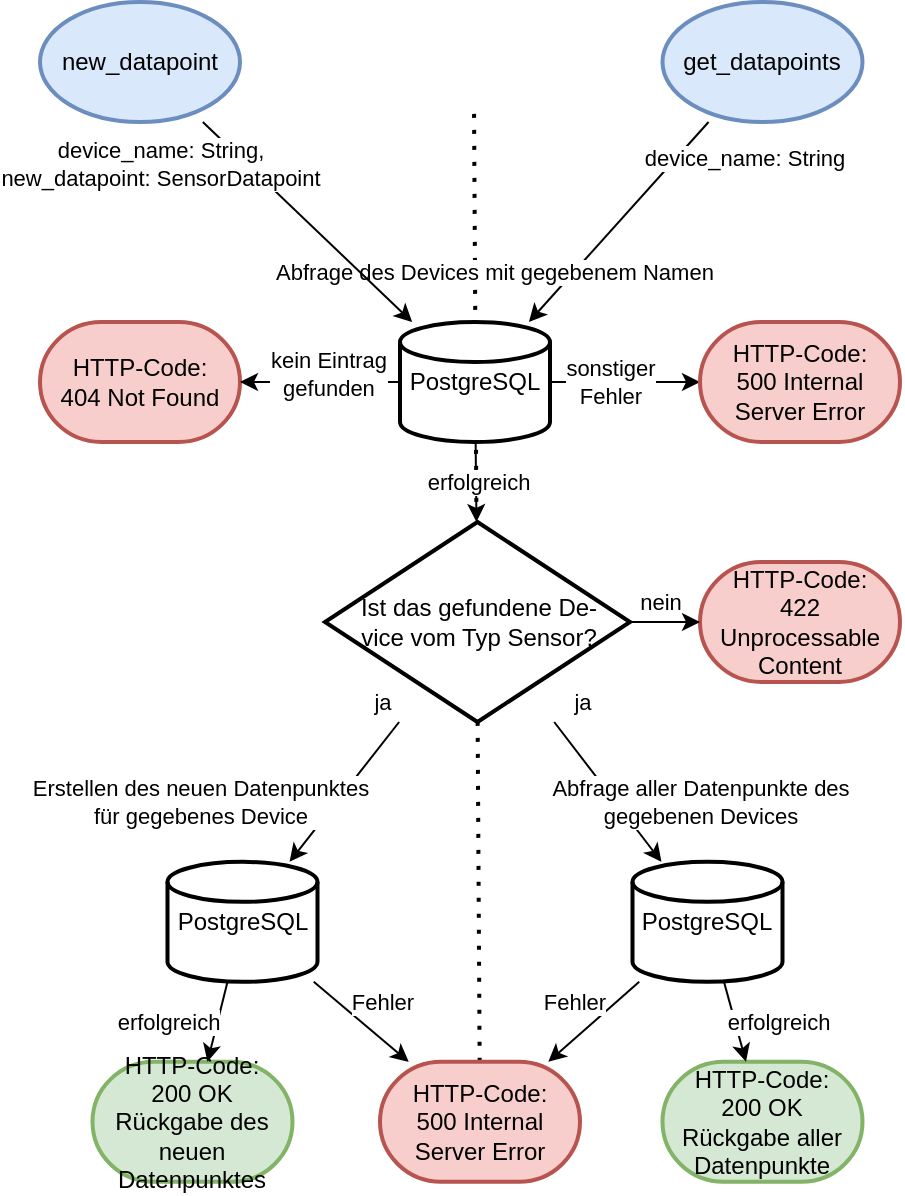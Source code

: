 <mxfile version="24.5.4" type="device">
  <diagram name="Page-1" id="UEBIZrYw3lUsxea4DjVB">
    <mxGraphModel dx="928" dy="72" grid="1" gridSize="10" guides="1" tooltips="1" connect="1" arrows="1" fold="1" page="1" pageScale="1" pageWidth="850" pageHeight="1100" math="0" shadow="0">
      <root>
        <mxCell id="0" />
        <mxCell id="1" parent="0" />
        <mxCell id="-afth7PykaMVxRmtNgvt-57" value="new_datapoint" style="strokeWidth=2;html=1;shape=mxgraph.flowchart.start_1;whiteSpace=wrap;fillColor=#dae8fc;strokeColor=#6c8ebf;" vertex="1" parent="1">
          <mxGeometry x="120" y="1260" width="100" height="60" as="geometry" />
        </mxCell>
        <mxCell id="-afth7PykaMVxRmtNgvt-58" value="&lt;div&gt;get_datapoints&lt;/div&gt;" style="strokeWidth=2;html=1;shape=mxgraph.flowchart.start_1;whiteSpace=wrap;fillColor=#dae8fc;strokeColor=#6c8ebf;" vertex="1" parent="1">
          <mxGeometry x="431.25" y="1260" width="100" height="60" as="geometry" />
        </mxCell>
        <mxCell id="-afth7PykaMVxRmtNgvt-61" value="" style="endArrow=none;dashed=1;html=1;dashPattern=1 3;strokeWidth=2;rounded=0;" edge="1" parent="1" source="-afth7PykaMVxRmtNgvt-93">
          <mxGeometry width="50" height="50" relative="1" as="geometry">
            <mxPoint x="340" y="1880" as="sourcePoint" />
            <mxPoint x="337" y="1310" as="targetPoint" />
          </mxGeometry>
        </mxCell>
        <mxCell id="-afth7PykaMVxRmtNgvt-60" value="PostgreSQL" style="strokeWidth=2;html=1;shape=mxgraph.flowchart.database;whiteSpace=wrap;verticalAlign=middle;" vertex="1" parent="1">
          <mxGeometry x="300" y="1420" width="75" height="60" as="geometry" />
        </mxCell>
        <mxCell id="-afth7PykaMVxRmtNgvt-62" value="" style="endArrow=classic;html=1;rounded=0;" edge="1" parent="1" source="-afth7PykaMVxRmtNgvt-58" target="-afth7PykaMVxRmtNgvt-60">
          <mxGeometry width="50" height="50" relative="1" as="geometry">
            <mxPoint x="450" y="1230" as="sourcePoint" />
            <mxPoint x="600" y="1340" as="targetPoint" />
          </mxGeometry>
        </mxCell>
        <mxCell id="-afth7PykaMVxRmtNgvt-69" value="Abfrage des Devices mit gegebenem Namen" style="edgeLabel;html=1;align=center;verticalAlign=middle;resizable=0;points=[];" vertex="1" connectable="0" parent="-afth7PykaMVxRmtNgvt-62">
          <mxGeometry x="0.382" relative="1" as="geometry">
            <mxPoint x="-45" y="6" as="offset" />
          </mxGeometry>
        </mxCell>
        <mxCell id="-afth7PykaMVxRmtNgvt-64" value="" style="endArrow=classic;html=1;rounded=0;" edge="1" parent="1" source="-afth7PykaMVxRmtNgvt-57" target="-afth7PykaMVxRmtNgvt-60">
          <mxGeometry width="50" height="50" relative="1" as="geometry">
            <mxPoint x="171" y="1320" as="sourcePoint" />
            <mxPoint x="80" y="1470" as="targetPoint" />
          </mxGeometry>
        </mxCell>
        <mxCell id="-afth7PykaMVxRmtNgvt-65" value="device_name: String,&lt;br&gt;new_datapoint: SensorDatapoint" style="edgeLabel;html=1;align=center;verticalAlign=middle;resizable=0;points=[];" vertex="1" connectable="0" parent="-afth7PykaMVxRmtNgvt-64">
          <mxGeometry x="-0.16" y="-2" relative="1" as="geometry">
            <mxPoint x="-64" y="-23" as="offset" />
          </mxGeometry>
        </mxCell>
        <mxCell id="-afth7PykaMVxRmtNgvt-66" value="device_name: String" style="edgeLabel;html=1;align=center;verticalAlign=middle;resizable=0;points=[];" vertex="1" connectable="0" parent="1">
          <mxGeometry x="491.252" y="1289.995" as="geometry">
            <mxPoint x="-20" y="48" as="offset" />
          </mxGeometry>
        </mxCell>
        <mxCell id="-afth7PykaMVxRmtNgvt-70" value="" style="endArrow=classic;html=1;rounded=0;" edge="1" parent="1" source="-afth7PykaMVxRmtNgvt-60" target="-afth7PykaMVxRmtNgvt-71">
          <mxGeometry width="50" height="50" relative="1" as="geometry">
            <mxPoint x="420" y="1540" as="sourcePoint" />
            <mxPoint x="470" y="1490" as="targetPoint" />
          </mxGeometry>
        </mxCell>
        <mxCell id="-afth7PykaMVxRmtNgvt-74" value="&lt;div&gt;erfolgreich&lt;/div&gt;" style="edgeLabel;html=1;align=center;verticalAlign=middle;resizable=0;points=[];" vertex="1" connectable="0" parent="-afth7PykaMVxRmtNgvt-70">
          <mxGeometry y="1" relative="1" as="geometry">
            <mxPoint as="offset" />
          </mxGeometry>
        </mxCell>
        <mxCell id="-afth7PykaMVxRmtNgvt-71" value="Ist das gefundene De-&lt;br&gt;vice vom Typ Sensor?" style="strokeWidth=2;html=1;shape=mxgraph.flowchart.decision;whiteSpace=wrap;" vertex="1" parent="1">
          <mxGeometry x="262.5" y="1520" width="152.5" height="100" as="geometry" />
        </mxCell>
        <mxCell id="-afth7PykaMVxRmtNgvt-75" value="" style="endArrow=classic;html=1;rounded=0;" edge="1" parent="1" source="-afth7PykaMVxRmtNgvt-60" target="-afth7PykaMVxRmtNgvt-77">
          <mxGeometry width="50" height="50" relative="1" as="geometry">
            <mxPoint x="500" y="1560" as="sourcePoint" />
            <mxPoint x="450" y="1510" as="targetPoint" />
          </mxGeometry>
        </mxCell>
        <mxCell id="-afth7PykaMVxRmtNgvt-76" value="&lt;div&gt;sonstiger&lt;br&gt;Fehler&lt;/div&gt;" style="edgeLabel;html=1;align=center;verticalAlign=middle;resizable=0;points=[];" vertex="1" connectable="0" parent="-afth7PykaMVxRmtNgvt-75">
          <mxGeometry x="0.107" relative="1" as="geometry">
            <mxPoint x="-12" as="offset" />
          </mxGeometry>
        </mxCell>
        <mxCell id="-afth7PykaMVxRmtNgvt-77" value="&lt;div&gt;HTTP-Code:&lt;/div&gt;&lt;div&gt;500 Internal Server Error&lt;br&gt;&lt;/div&gt;" style="strokeWidth=2;html=1;shape=mxgraph.flowchart.terminator;whiteSpace=wrap;fillColor=#f8cecc;strokeColor=#b85450;" vertex="1" parent="1">
          <mxGeometry x="450" y="1420" width="100" height="60" as="geometry" />
        </mxCell>
        <mxCell id="-afth7PykaMVxRmtNgvt-78" value="&lt;div&gt;HTTP-Code:&lt;/div&gt;&lt;div&gt;404 Not Found&lt;br&gt;&lt;/div&gt;" style="strokeWidth=2;html=1;shape=mxgraph.flowchart.terminator;whiteSpace=wrap;fillColor=#f8cecc;strokeColor=#b85450;" vertex="1" parent="1">
          <mxGeometry x="120" y="1420" width="100" height="60" as="geometry" />
        </mxCell>
        <mxCell id="-afth7PykaMVxRmtNgvt-79" value="" style="endArrow=classic;html=1;rounded=0;" edge="1" parent="1" source="-afth7PykaMVxRmtNgvt-60" target="-afth7PykaMVxRmtNgvt-78">
          <mxGeometry width="50" height="50" relative="1" as="geometry">
            <mxPoint x="382.5" y="1500" as="sourcePoint" />
            <mxPoint x="477.5" y="1500" as="targetPoint" />
          </mxGeometry>
        </mxCell>
        <mxCell id="-afth7PykaMVxRmtNgvt-80" value="kein Eintrag&lt;br&gt;gefunden" style="edgeLabel;html=1;align=center;verticalAlign=middle;resizable=0;points=[];" vertex="1" connectable="0" parent="-afth7PykaMVxRmtNgvt-79">
          <mxGeometry x="0.107" relative="1" as="geometry">
            <mxPoint x="8" y="-4" as="offset" />
          </mxGeometry>
        </mxCell>
        <mxCell id="-afth7PykaMVxRmtNgvt-81" value="&lt;div&gt;HTTP-Code:&lt;/div&gt;&lt;div&gt;422 Unprocessable Content&lt;br&gt;&lt;/div&gt;" style="strokeWidth=2;html=1;shape=mxgraph.flowchart.terminator;whiteSpace=wrap;fillColor=#f8cecc;strokeColor=#b85450;" vertex="1" parent="1">
          <mxGeometry x="450" y="1540" width="100" height="60" as="geometry" />
        </mxCell>
        <mxCell id="-afth7PykaMVxRmtNgvt-82" value="" style="endArrow=classic;html=1;rounded=0;" edge="1" parent="1" source="-afth7PykaMVxRmtNgvt-71" target="-afth7PykaMVxRmtNgvt-81">
          <mxGeometry width="50" height="50" relative="1" as="geometry">
            <mxPoint x="395" y="1480" as="sourcePoint" />
            <mxPoint x="490" y="1480" as="targetPoint" />
          </mxGeometry>
        </mxCell>
        <mxCell id="-afth7PykaMVxRmtNgvt-83" value="nein" style="edgeLabel;html=1;align=center;verticalAlign=middle;resizable=0;points=[];" vertex="1" connectable="0" parent="-afth7PykaMVxRmtNgvt-82">
          <mxGeometry x="0.107" relative="1" as="geometry">
            <mxPoint x="-5" y="-10" as="offset" />
          </mxGeometry>
        </mxCell>
        <mxCell id="-afth7PykaMVxRmtNgvt-84" value="PostgreSQL" style="strokeWidth=2;html=1;shape=mxgraph.flowchart.database;whiteSpace=wrap;verticalAlign=middle;" vertex="1" parent="1">
          <mxGeometry x="416.25" y="1689.93" width="75" height="60" as="geometry" />
        </mxCell>
        <mxCell id="-afth7PykaMVxRmtNgvt-85" value="" style="endArrow=classic;html=1;rounded=0;" edge="1" parent="1" source="-afth7PykaMVxRmtNgvt-71" target="-afth7PykaMVxRmtNgvt-84">
          <mxGeometry width="50" height="50" relative="1" as="geometry">
            <mxPoint x="440" y="1680" as="sourcePoint" />
            <mxPoint x="490" y="1630" as="targetPoint" />
          </mxGeometry>
        </mxCell>
        <mxCell id="-afth7PykaMVxRmtNgvt-86" value="&lt;div&gt;ja&lt;/div&gt;" style="edgeLabel;html=1;align=center;verticalAlign=middle;resizable=0;points=[];" vertex="1" connectable="0" parent="-afth7PykaMVxRmtNgvt-85">
          <mxGeometry x="-0.074" y="-1" relative="1" as="geometry">
            <mxPoint x="-11" y="-43" as="offset" />
          </mxGeometry>
        </mxCell>
        <mxCell id="-afth7PykaMVxRmtNgvt-88" value="Abfrage aller Datenpunkte des&lt;br&gt;gegebenen Devices" style="edgeLabel;html=1;align=center;verticalAlign=middle;resizable=0;points=[];" vertex="1" connectable="0" parent="-afth7PykaMVxRmtNgvt-85">
          <mxGeometry x="0.081" relative="1" as="geometry">
            <mxPoint x="44" y="2" as="offset" />
          </mxGeometry>
        </mxCell>
        <mxCell id="-afth7PykaMVxRmtNgvt-89" value="PostgreSQL" style="strokeWidth=2;html=1;shape=mxgraph.flowchart.database;whiteSpace=wrap;verticalAlign=middle;" vertex="1" parent="1">
          <mxGeometry x="183.75" y="1689.93" width="75" height="60" as="geometry" />
        </mxCell>
        <mxCell id="-afth7PykaMVxRmtNgvt-90" value="" style="endArrow=classic;html=1;rounded=0;" edge="1" parent="1" source="-afth7PykaMVxRmtNgvt-71" target="-afth7PykaMVxRmtNgvt-89">
          <mxGeometry width="50" height="50" relative="1" as="geometry">
            <mxPoint x="377" y="1630" as="sourcePoint" />
            <mxPoint x="445" y="1750" as="targetPoint" />
          </mxGeometry>
        </mxCell>
        <mxCell id="-afth7PykaMVxRmtNgvt-91" value="&lt;div&gt;ja&lt;/div&gt;" style="edgeLabel;html=1;align=center;verticalAlign=middle;resizable=0;points=[];" vertex="1" connectable="0" parent="-afth7PykaMVxRmtNgvt-90">
          <mxGeometry x="-0.074" y="-1" relative="1" as="geometry">
            <mxPoint x="17" y="-42" as="offset" />
          </mxGeometry>
        </mxCell>
        <mxCell id="-afth7PykaMVxRmtNgvt-92" value="Erstellen des neuen Datenpunktes&lt;br&gt;für gegebenes Device" style="edgeLabel;html=1;align=center;verticalAlign=middle;resizable=0;points=[];" vertex="1" connectable="0" parent="-afth7PykaMVxRmtNgvt-90">
          <mxGeometry x="0.081" relative="1" as="geometry">
            <mxPoint x="-70" y="2" as="offset" />
          </mxGeometry>
        </mxCell>
        <mxCell id="-afth7PykaMVxRmtNgvt-93" value="&lt;div&gt;HTTP-Code:&lt;/div&gt;&lt;div&gt;500 Internal Server Error&lt;br&gt;&lt;/div&gt;" style="strokeWidth=2;html=1;shape=mxgraph.flowchart.terminator;whiteSpace=wrap;fillColor=#f8cecc;strokeColor=#b85450;" vertex="1" parent="1">
          <mxGeometry x="290" y="1789.93" width="100" height="60" as="geometry" />
        </mxCell>
        <mxCell id="-afth7PykaMVxRmtNgvt-94" value="" style="endArrow=classic;html=1;rounded=0;" edge="1" parent="1" source="-afth7PykaMVxRmtNgvt-89" target="-afth7PykaMVxRmtNgvt-93">
          <mxGeometry width="50" height="50" relative="1" as="geometry">
            <mxPoint x="386.25" y="1369.93" as="sourcePoint" />
            <mxPoint x="481.25" y="1369.93" as="targetPoint" />
          </mxGeometry>
        </mxCell>
        <mxCell id="-afth7PykaMVxRmtNgvt-95" value="&lt;div&gt;Fehler&lt;/div&gt;" style="edgeLabel;html=1;align=center;verticalAlign=middle;resizable=0;points=[];" vertex="1" connectable="0" parent="-afth7PykaMVxRmtNgvt-94">
          <mxGeometry x="0.107" relative="1" as="geometry">
            <mxPoint x="7" y="-12" as="offset" />
          </mxGeometry>
        </mxCell>
        <mxCell id="-afth7PykaMVxRmtNgvt-97" value="HTTP-Code:&lt;br&gt;200 OK&lt;br&gt;Rückgabe des neuen Datenpunktes" style="strokeWidth=2;html=1;shape=mxgraph.flowchart.terminator;whiteSpace=wrap;fillColor=#d5e8d4;strokeColor=#82b366;" vertex="1" parent="1">
          <mxGeometry x="146.25" y="1789.93" width="100" height="60" as="geometry" />
        </mxCell>
        <mxCell id="-afth7PykaMVxRmtNgvt-98" value="" style="endArrow=classic;html=1;rounded=0;" edge="1" parent="1" source="-afth7PykaMVxRmtNgvt-89" target="-afth7PykaMVxRmtNgvt-97">
          <mxGeometry width="50" height="50" relative="1" as="geometry">
            <mxPoint x="207.25" y="1759.93" as="sourcePoint" />
            <mxPoint x="175.25" y="1799.93" as="targetPoint" />
          </mxGeometry>
        </mxCell>
        <mxCell id="-afth7PykaMVxRmtNgvt-99" value="erfolgreich" style="edgeLabel;html=1;align=center;verticalAlign=middle;resizable=0;points=[];" vertex="1" connectable="0" parent="-afth7PykaMVxRmtNgvt-98">
          <mxGeometry x="0.107" relative="1" as="geometry">
            <mxPoint x="-24" y="-2" as="offset" />
          </mxGeometry>
        </mxCell>
        <mxCell id="-afth7PykaMVxRmtNgvt-101" value="" style="endArrow=classic;html=1;rounded=0;" edge="1" parent="1" source="-afth7PykaMVxRmtNgvt-84" target="-afth7PykaMVxRmtNgvt-93">
          <mxGeometry width="50" height="50" relative="1" as="geometry">
            <mxPoint x="267.25" y="1759.93" as="sourcePoint" />
            <mxPoint x="314.25" y="1799.93" as="targetPoint" />
          </mxGeometry>
        </mxCell>
        <mxCell id="-afth7PykaMVxRmtNgvt-102" value="&lt;div&gt;Fehler&lt;/div&gt;" style="edgeLabel;html=1;align=center;verticalAlign=middle;resizable=0;points=[];" vertex="1" connectable="0" parent="-afth7PykaMVxRmtNgvt-101">
          <mxGeometry x="0.107" relative="1" as="geometry">
            <mxPoint x="-8" y="-12" as="offset" />
          </mxGeometry>
        </mxCell>
        <mxCell id="-afth7PykaMVxRmtNgvt-103" value="HTTP-Code:&lt;br&gt;200 OK&lt;br&gt;Rückgabe aller Datenpunkte" style="strokeWidth=2;html=1;shape=mxgraph.flowchart.terminator;whiteSpace=wrap;fillColor=#d5e8d4;strokeColor=#82b366;" vertex="1" parent="1">
          <mxGeometry x="431.25" y="1789.93" width="100" height="60" as="geometry" />
        </mxCell>
        <mxCell id="-afth7PykaMVxRmtNgvt-104" value="" style="endArrow=classic;html=1;rounded=0;" edge="1" parent="1" source="-afth7PykaMVxRmtNgvt-84" target="-afth7PykaMVxRmtNgvt-103">
          <mxGeometry width="50" height="50" relative="1" as="geometry">
            <mxPoint x="224.25" y="1759.93" as="sourcePoint" />
            <mxPoint x="214.25" y="1799.93" as="targetPoint" />
          </mxGeometry>
        </mxCell>
        <mxCell id="-afth7PykaMVxRmtNgvt-105" value="erfolgreich" style="edgeLabel;html=1;align=center;verticalAlign=middle;resizable=0;points=[];" vertex="1" connectable="0" parent="-afth7PykaMVxRmtNgvt-104">
          <mxGeometry x="0.107" relative="1" as="geometry">
            <mxPoint x="21" y="-2" as="offset" />
          </mxGeometry>
        </mxCell>
      </root>
    </mxGraphModel>
  </diagram>
</mxfile>
